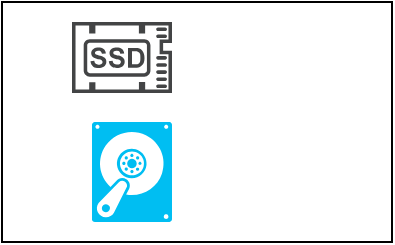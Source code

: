 <mxfile version="24.7.17">
  <diagram name="Page-1" id="55a83fd1-7818-8e21-69c5-c3457e3827bb">
    <mxGraphModel dx="915" dy="823" grid="1" gridSize="10" guides="1" tooltips="1" connect="1" arrows="1" fold="1" page="1" pageScale="1" pageWidth="1100" pageHeight="850" background="none" math="0" shadow="0">
      <root>
        <mxCell id="0" />
        <mxCell id="1" parent="0" />
        <mxCell id="SLMCkJIBb43zlKoC8jNq-5" value="" style="rounded=0;whiteSpace=wrap;html=1;" vertex="1" parent="1">
          <mxGeometry x="355" y="140" width="195" height="120" as="geometry" />
        </mxCell>
        <mxCell id="SLMCkJIBb43zlKoC8jNq-2" value="" style="sketch=0;pointerEvents=1;shadow=0;dashed=0;html=1;strokeColor=none;fillColor=#434445;aspect=fixed;labelPosition=center;verticalLabelPosition=bottom;verticalAlign=top;align=center;outlineConnect=0;shape=mxgraph.vvd.ssd;" vertex="1" parent="1">
          <mxGeometry x="390" y="150" width="50" height="35.5" as="geometry" />
        </mxCell>
        <mxCell id="SLMCkJIBb43zlKoC8jNq-3" value="" style="verticalLabelPosition=bottom;html=1;verticalAlign=top;align=center;strokeColor=none;fillColor=#00BEF2;shape=mxgraph.azure.vhd;pointerEvents=1;" vertex="1" parent="1">
          <mxGeometry x="400" y="200" width="40" height="50" as="geometry" />
        </mxCell>
      </root>
    </mxGraphModel>
  </diagram>
</mxfile>
